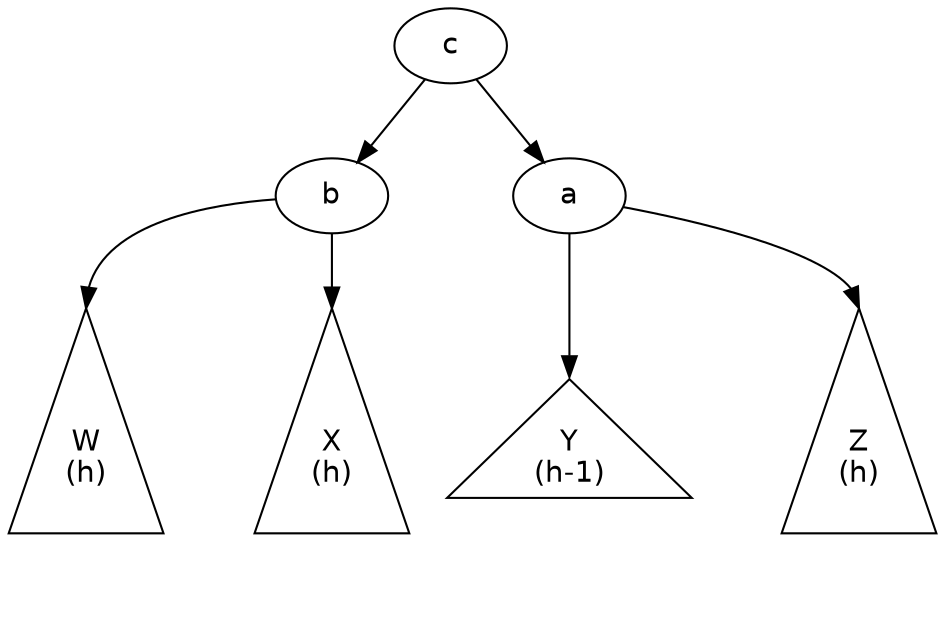 digraph G {
	graph [fontname = "Helvetica"];
	node [fontname = "Helvetica"];
	edge [fontname = "Helvetica"];

	W [shape=triangle,label="W\n(h)",height=2];
	X [shape=triangle,label="X\n(h)",height=2];
	Y [shape=triangle,label="Y\n(h-1)",height=1];
	Z [shape=triangle,label="Z\n(h)",height=2];

	c -> b;
	ma [label="", width=0.1, style=invis];
	c -> mc [style=invis];
	c -> a;
	{rank=same b -> mc -> a [style=invis]};

	b -> W:n;
	mb [label="", width=0.1, style=invis];
	b -> mb [style=invis];
	b -> X:n;
	{rank=same W -> mb -> X [style=invis]};

	a -> Y:n;
	mc [label="", width=0.1, style=invis];
	a -> ma [style=invis];
	a -> Z:n;
	{rank=same Y -> ma -> Z [style=invis]};
}
